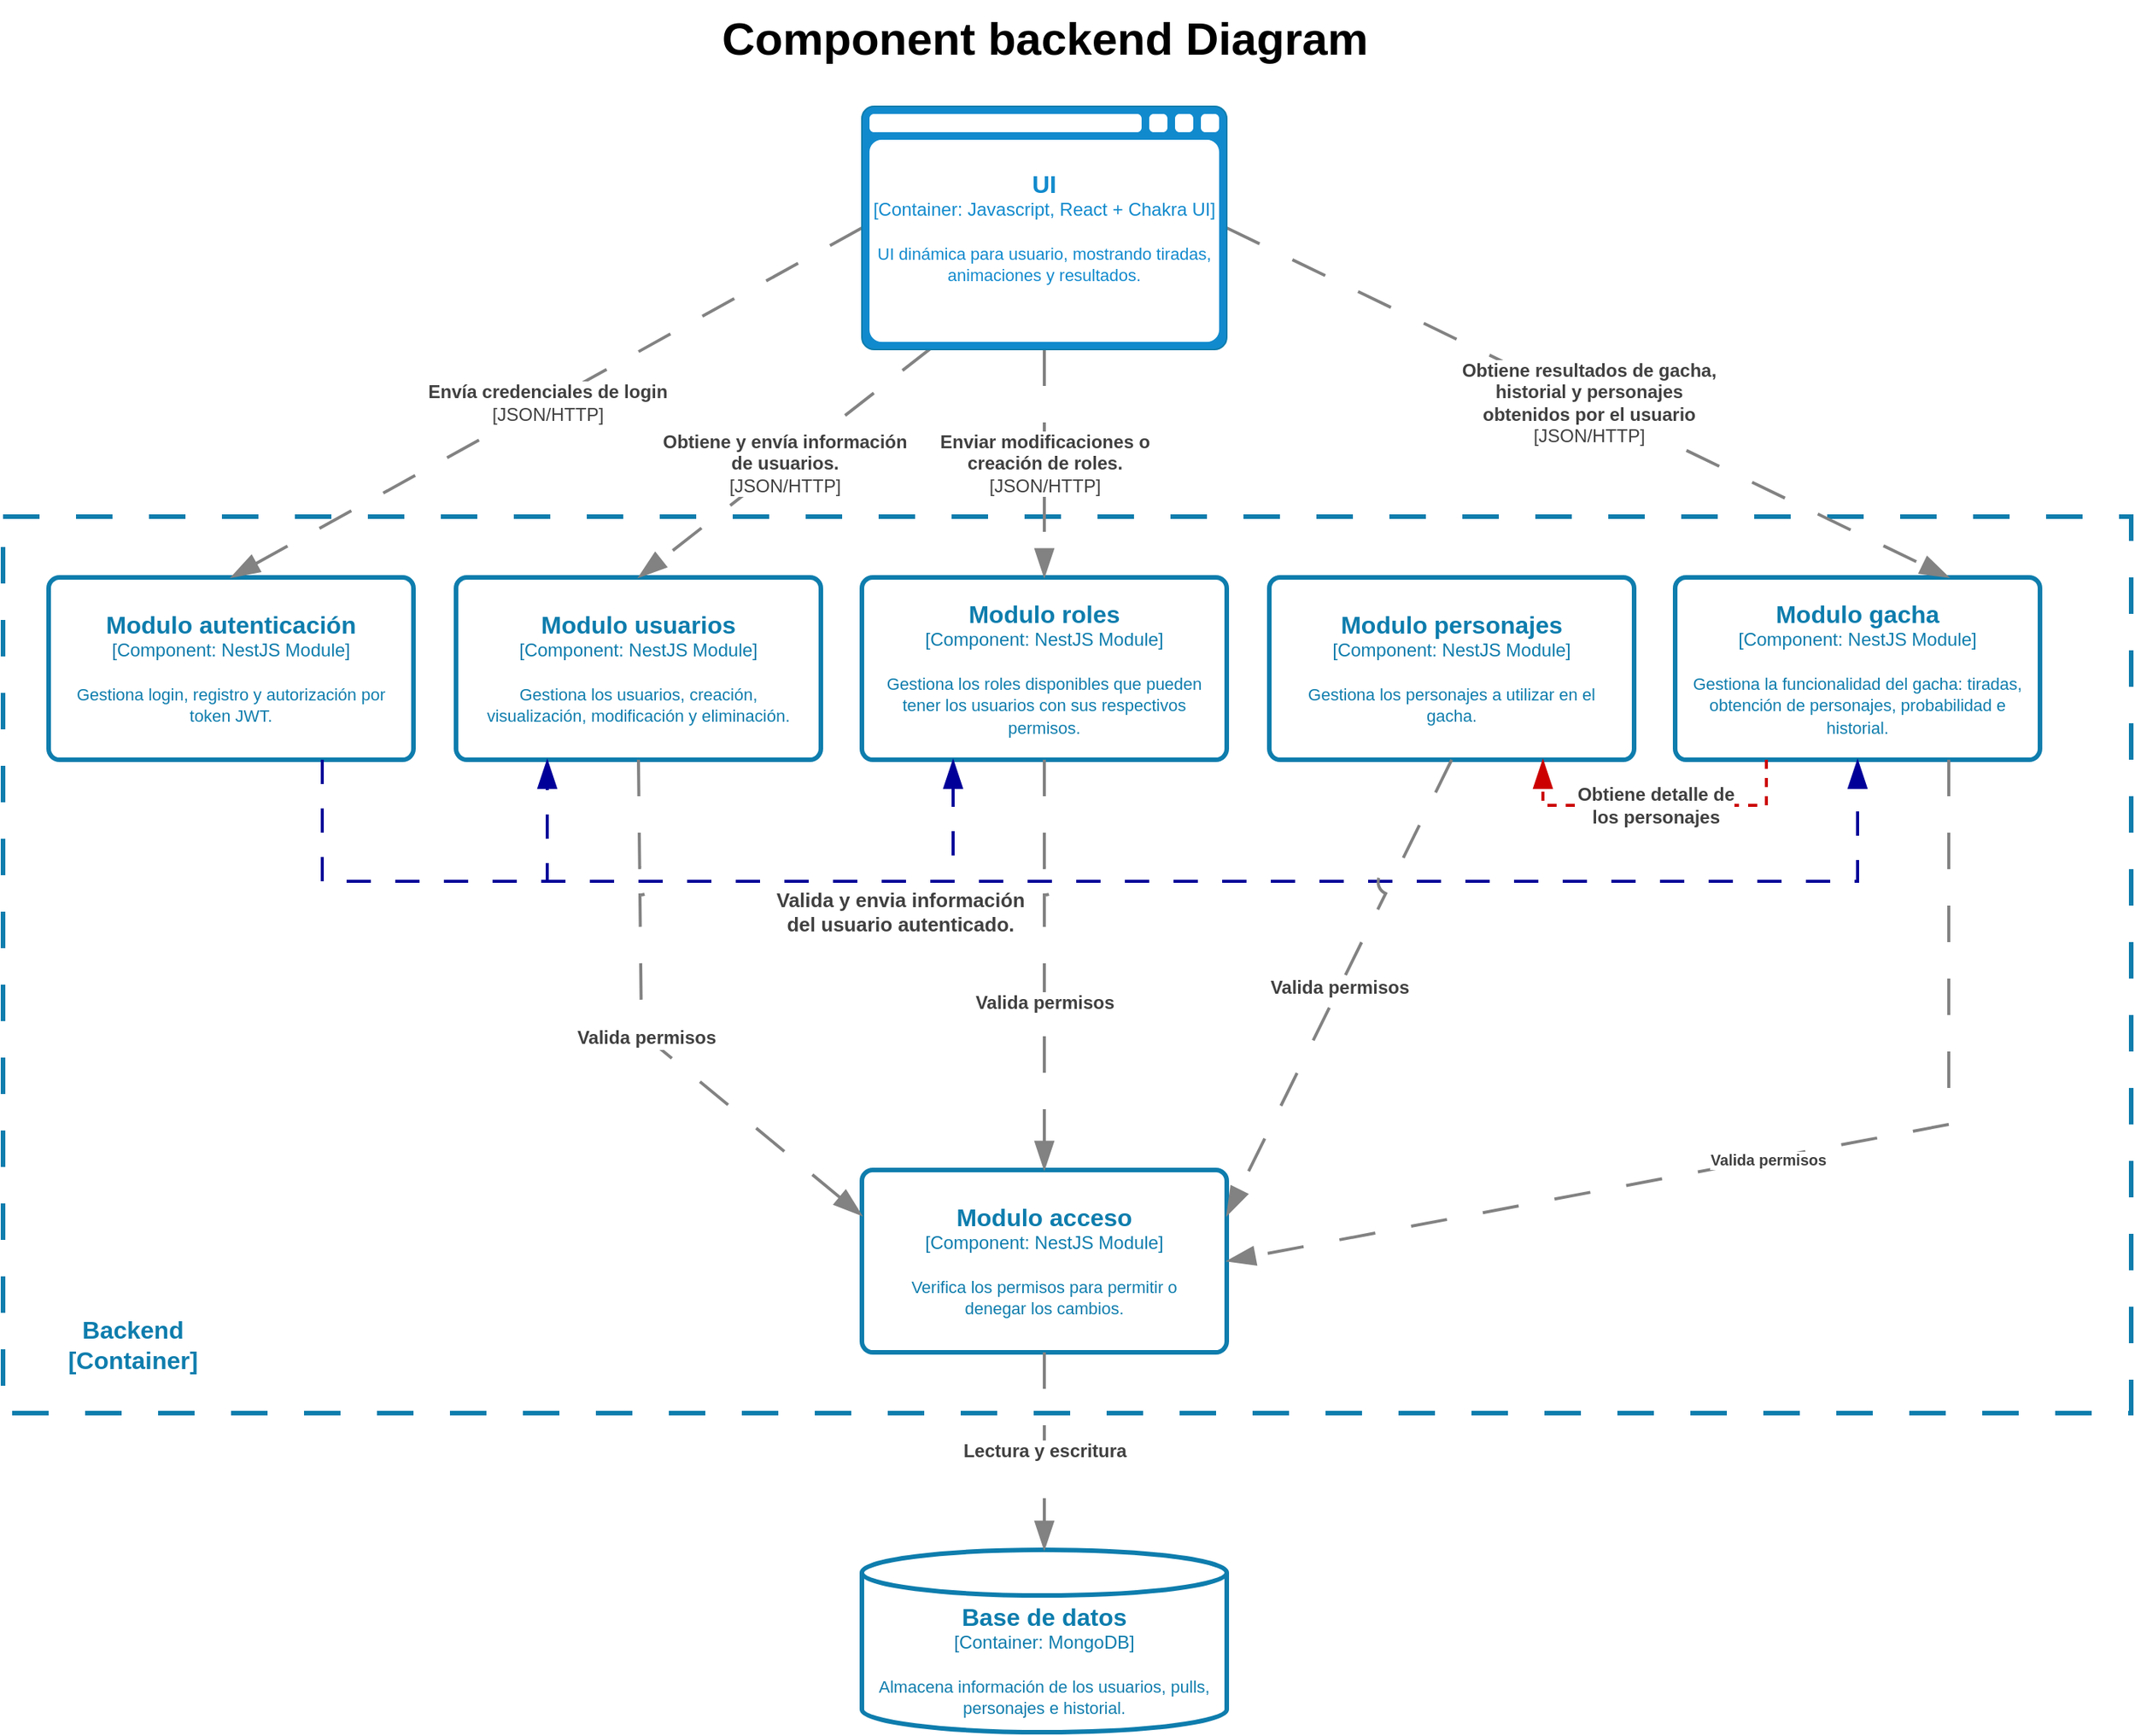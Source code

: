 <mxfile version="28.0.4">
  <diagram name="Página-1" id="WoX_gZ88ygKBCwwq3w2n">
    <mxGraphModel dx="2505" dy="989" grid="1" gridSize="10" guides="1" tooltips="1" connect="1" arrows="1" fold="1" page="1" pageScale="1" pageWidth="827" pageHeight="1169" math="0" shadow="0">
      <root>
        <mxCell id="0" />
        <mxCell id="1" parent="0" />
        <mxCell id="ZvTTCeS15qckxmK0OYnX-47" value="" style="rounded=0;whiteSpace=wrap;html=1;strokeColor=#0E7DAD;strokeWidth=3;dashed=1;dashPattern=8 8;fillColor=none;" vertex="1" parent="1">
          <mxGeometry x="-30" y="360" width="1400" height="590" as="geometry" />
        </mxCell>
        <mxCell id="ZvTTCeS15qckxmK0OYnX-10" value="" style="group;dashed=1;dashPattern=12 12;strokeColor=none;strokeWidth=2;" vertex="1" connectable="0" parent="1">
          <mxGeometry y="400" width="1310" height="120" as="geometry" />
        </mxCell>
        <object placeholders="1" c4Name="Modulo autenticación" c4Type="Component" c4Technology="NestJS Module" c4Description="Gestiona login, registro y autorización por token JWT." label="&lt;font style=&quot;font-size: 16px&quot;&gt;&lt;b&gt;%c4Name%&lt;/b&gt;&lt;/font&gt;&lt;div&gt;[%c4Type%: %c4Technology%]&lt;/div&gt;&lt;br&gt;&lt;div&gt;&lt;font style=&quot;font-size: 11px&quot;&gt;%c4Description%&lt;/font&gt;&lt;/div&gt;" id="ZvTTCeS15qckxmK0OYnX-3">
          <mxCell style="rounded=1;whiteSpace=wrap;html=1;labelBackgroundColor=none;fillColor=none;fontColor=#0E7DAD;align=center;arcSize=6;strokeColor=#0E7DAD;metaEdit=1;resizable=0;points=[[0.25,0,0],[0.5,0,0],[0.75,0,0],[1,0.25,0],[1,0.5,0],[1,0.75,0],[0.75,1,0],[0.5,1,0],[0.25,1,0],[0,0.75,0],[0,0.5,0],[0,0.25,0]];strokeWidth=3;spacingLeft=10;spacingRight=10;" vertex="1" parent="ZvTTCeS15qckxmK0OYnX-10">
            <mxGeometry width="240" height="120" as="geometry" />
          </mxCell>
        </object>
        <object placeholders="1" c4Name="Modulo personajes" c4Type="Component" c4Technology="NestJS Module" c4Description="Gestiona los personajes a utilizar en el gacha. " label="&lt;font style=&quot;font-size: 16px&quot;&gt;&lt;b&gt;%c4Name%&lt;/b&gt;&lt;/font&gt;&lt;div&gt;[%c4Type%: %c4Technology%]&lt;/div&gt;&lt;br&gt;&lt;div&gt;&lt;font style=&quot;font-size: 11px&quot;&gt;%c4Description%&lt;/font&gt;&lt;/div&gt;" id="ZvTTCeS15qckxmK0OYnX-4">
          <mxCell style="rounded=1;whiteSpace=wrap;html=1;labelBackgroundColor=none;fillColor=none;fontColor=#0E7DAD;align=center;arcSize=6;strokeColor=#0E7DAD;metaEdit=1;resizable=0;points=[[0.25,0,0],[0.5,0,0],[0.75,0,0],[1,0.25,0],[1,0.5,0],[1,0.75,0],[0.75,1,0],[0.5,1,0],[0.25,1,0],[0,0.75,0],[0,0.5,0],[0,0.25,0]];strokeWidth=3;spacingLeft=10;spacingRight=10;" vertex="1" parent="ZvTTCeS15qckxmK0OYnX-10">
            <mxGeometry x="803" width="240" height="120" as="geometry" />
          </mxCell>
        </object>
        <object placeholders="1" c4Name="Modulo roles" c4Type="Component" c4Technology="NestJS Module" c4Description="Gestiona los roles disponibles que pueden tener los usuarios con sus respectivos permisos." label="&lt;font style=&quot;font-size: 16px&quot;&gt;&lt;b&gt;%c4Name%&lt;/b&gt;&lt;/font&gt;&lt;div&gt;[%c4Type%: %c4Technology%]&lt;/div&gt;&lt;br&gt;&lt;div&gt;&lt;font style=&quot;font-size: 11px&quot;&gt;%c4Description%&lt;/font&gt;&lt;/div&gt;" id="ZvTTCeS15qckxmK0OYnX-5">
          <mxCell style="rounded=1;whiteSpace=wrap;html=1;labelBackgroundColor=none;fillColor=none;fontColor=#0E7DAD;align=center;arcSize=6;strokeColor=#0E7DAD;metaEdit=1;resizable=0;points=[[0.25,0,0],[0.5,0,0],[0.75,0,0],[1,0.25,0],[1,0.5,0],[1,0.75,0],[0.75,1,0],[0.5,1,0],[0.25,1,0],[0,0.75,0],[0,0.5,0],[0,0.25,0]];strokeWidth=3;spacingLeft=10;spacingRight=10;" vertex="1" parent="ZvTTCeS15qckxmK0OYnX-10">
            <mxGeometry x="535" width="240" height="120" as="geometry" />
          </mxCell>
        </object>
        <object placeholders="1" c4Name="Modulo gacha" c4Type="Component" c4Technology="NestJS Module" c4Description="Gestiona la funcionalidad del gacha: tiradas, obtención de personajes, probabilidad e historial." label="&lt;font style=&quot;font-size: 16px&quot;&gt;&lt;b&gt;%c4Name%&lt;/b&gt;&lt;/font&gt;&lt;div&gt;[%c4Type%: %c4Technology%]&lt;/div&gt;&lt;br&gt;&lt;div&gt;&lt;font style=&quot;font-size: 11px&quot;&gt;%c4Description%&lt;/font&gt;&lt;/div&gt;" id="ZvTTCeS15qckxmK0OYnX-6">
          <mxCell style="rounded=1;whiteSpace=wrap;html=1;labelBackgroundColor=none;fillColor=none;fontColor=#0E7DAD;align=center;arcSize=6;strokeColor=#0E7DAD;metaEdit=1;resizable=0;points=[[0.25,0,0],[0.5,0,0],[0.75,0,0],[1,0.25,0],[1,0.5,0],[1,0.75,0],[0.75,1,0],[0.5,1,0],[0.25,1,0],[0,0.75,0],[0,0.5,0],[0,0.25,0]];strokeWidth=3;spacingLeft=10;spacingRight=10;" vertex="1" parent="ZvTTCeS15qckxmK0OYnX-10">
            <mxGeometry x="1070" width="240" height="120" as="geometry" />
          </mxCell>
        </object>
        <object placeholders="1" c4Name="Modulo usuarios" c4Type="Component" c4Technology="NestJS Module" c4Description="Gestiona los usuarios, creación, visualización, modificación y eliminación." label="&lt;font style=&quot;font-size: 16px&quot;&gt;&lt;b&gt;%c4Name%&lt;/b&gt;&lt;/font&gt;&lt;div&gt;[%c4Type%: %c4Technology%]&lt;/div&gt;&lt;br&gt;&lt;div&gt;&lt;font style=&quot;font-size: 11px&quot;&gt;%c4Description%&lt;/font&gt;&lt;/div&gt;" id="ZvTTCeS15qckxmK0OYnX-9">
          <mxCell style="rounded=1;whiteSpace=wrap;html=1;labelBackgroundColor=none;fillColor=none;fontColor=#0E7DAD;align=center;arcSize=6;strokeColor=#0E7DAD;metaEdit=1;resizable=0;points=[[0.25,0,0],[0.5,0,0],[0.75,0,0],[1,0.25,0],[1,0.5,0],[1,0.75,0],[0.75,1,0],[0.5,1,0],[0.25,1,0],[0,0.75,0],[0,0.5,0],[0,0.25,0]];strokeWidth=3;spacingLeft=10;spacingRight=10;" vertex="1" parent="ZvTTCeS15qckxmK0OYnX-10">
            <mxGeometry x="268" width="240" height="120" as="geometry" />
          </mxCell>
        </object>
        <object placeholders="1" c4Type="Relationship" c4Description="Obtiene detalle de &#xa;los personajes" label="&lt;div style=&quot;text-align: left&quot;&gt;&lt;div style=&quot;text-align: center&quot;&gt;&lt;b&gt;%c4Description%&lt;/b&gt;&lt;/div&gt;&lt;/div&gt;" id="ZvTTCeS15qckxmK0OYnX-14">
          <mxCell style="endArrow=blockThin;html=1;fontSize=12;fontColor=#404040;strokeWidth=2;endFill=1;strokeColor=#CC0000;elbow=vertical;metaEdit=1;endSize=14;startSize=14;jumpStyle=arc;jumpSize=16;rounded=0;edgeStyle=orthogonalEdgeStyle;exitX=0.25;exitY=1;exitDx=0;exitDy=0;exitPerimeter=0;entryX=0.75;entryY=1;entryDx=0;entryDy=0;entryPerimeter=0;dashed=1;" edge="1" parent="ZvTTCeS15qckxmK0OYnX-10" source="ZvTTCeS15qckxmK0OYnX-6" target="ZvTTCeS15qckxmK0OYnX-4">
            <mxGeometry width="240" relative="1" as="geometry">
              <mxPoint x="920" y="200" as="sourcePoint" />
              <mxPoint x="1160" y="200" as="targetPoint" />
              <Array as="points">
                <mxPoint x="1130" y="150" />
                <mxPoint x="983" y="150" />
              </Array>
            </mxGeometry>
          </mxCell>
        </object>
        <object placeholders="1" c4Type="Relationship" c4Description="Valida y envia información &#xa;del usuario autenticado." label="&lt;div style=&quot;text-align: left&quot;&gt;&lt;div style=&quot;text-align: center&quot;&gt;&lt;b&gt;%c4Description%&lt;/b&gt;&lt;/div&gt;&lt;/div&gt;" id="ZvTTCeS15qckxmK0OYnX-25">
          <mxCell style="endArrow=blockThin;html=1;fontSize=13;fontColor=#404040;strokeWidth=2;endFill=1;strokeColor=#000099;elbow=vertical;metaEdit=1;endSize=14;startSize=14;jumpStyle=arc;jumpSize=16;rounded=0;edgeStyle=orthogonalEdgeStyle;entryX=0.5;entryY=1;entryDx=0;entryDy=0;entryPerimeter=0;exitX=0.75;exitY=1;exitDx=0;exitDy=0;exitPerimeter=0;dashed=1;dashPattern=8 8;" edge="1" parent="ZvTTCeS15qckxmK0OYnX-10" source="ZvTTCeS15qckxmK0OYnX-3" target="ZvTTCeS15qckxmK0OYnX-6">
            <mxGeometry x="-0.214" y="-20" width="240" relative="1" as="geometry">
              <mxPoint x="250" y="200" as="sourcePoint" />
              <mxPoint x="490" y="200" as="targetPoint" />
              <Array as="points">
                <mxPoint x="180" y="200" />
                <mxPoint x="1190" y="200" />
              </Array>
              <mxPoint as="offset" />
            </mxGeometry>
          </mxCell>
        </object>
        <object placeholders="1" c4Type="Relationship" id="ZvTTCeS15qckxmK0OYnX-27">
          <mxCell style="endArrow=blockThin;html=1;fontSize=10;fontColor=#404040;strokeWidth=2;endFill=1;strokeColor=#000099;elbow=vertical;metaEdit=1;endSize=14;startSize=14;jumpStyle=arc;jumpSize=16;rounded=0;edgeStyle=orthogonalEdgeStyle;entryX=0.25;entryY=1;entryDx=0;entryDy=0;entryPerimeter=0;exitX=0.75;exitY=1;exitDx=0;exitDy=0;exitPerimeter=0;dashed=1;dashPattern=8 8;" edge="1" parent="ZvTTCeS15qckxmK0OYnX-10" source="ZvTTCeS15qckxmK0OYnX-3" target="ZvTTCeS15qckxmK0OYnX-5">
            <mxGeometry width="240" relative="1" as="geometry">
              <mxPoint x="240" y="160" as="sourcePoint" />
              <mxPoint x="480" y="160" as="targetPoint" />
              <Array as="points">
                <mxPoint x="180" y="200" />
                <mxPoint x="595" y="200" />
              </Array>
            </mxGeometry>
          </mxCell>
        </object>
        <object placeholders="1" c4Type="Relationship" id="ZvTTCeS15qckxmK0OYnX-29">
          <mxCell style="endArrow=blockThin;html=1;fontSize=10;fontColor=#404040;strokeWidth=2;endFill=1;strokeColor=#000099;elbow=vertical;metaEdit=1;endSize=14;startSize=14;jumpStyle=arc;jumpSize=16;rounded=0;edgeStyle=orthogonalEdgeStyle;entryX=0.25;entryY=1;entryDx=0;entryDy=0;entryPerimeter=0;exitX=0.75;exitY=1;exitDx=0;exitDy=0;exitPerimeter=0;dashed=1;dashPattern=8 8;" edge="1" parent="ZvTTCeS15qckxmK0OYnX-10" source="ZvTTCeS15qckxmK0OYnX-3" target="ZvTTCeS15qckxmK0OYnX-9">
            <mxGeometry width="240" relative="1" as="geometry">
              <mxPoint x="190" y="140" as="sourcePoint" />
              <mxPoint x="430" y="140" as="targetPoint" />
              <Array as="points">
                <mxPoint x="180" y="200" />
                <mxPoint x="328" y="200" />
              </Array>
            </mxGeometry>
          </mxCell>
        </object>
        <mxCell id="ZvTTCeS15qckxmK0OYnX-2" value="Component backend Diagram" style="text;html=1;align=center;verticalAlign=middle;resizable=0;points=[];autosize=1;strokeColor=none;fillColor=none;fontSize=30;fontStyle=1" vertex="1" parent="1">
          <mxGeometry x="445" y="20" width="420" height="50" as="geometry" />
        </mxCell>
        <object placeholders="1" c4Type="Relationship" c4Technology="JSON/HTTP" c4Description="Envía credenciales de login" label="&lt;div style=&quot;text-align: left&quot;&gt;&lt;div style=&quot;text-align: center&quot;&gt;&lt;b&gt;%c4Description%&lt;/b&gt;&lt;/div&gt;&lt;div style=&quot;text-align: center&quot;&gt;[%c4Technology%]&lt;/div&gt;&lt;/div&gt;" id="ZvTTCeS15qckxmK0OYnX-7">
          <mxCell style="endArrow=blockThin;html=1;fontSize=12;fontColor=#404040;strokeWidth=2;endFill=1;strokeColor=#828282;elbow=vertical;metaEdit=1;endSize=14;startSize=14;jumpStyle=arc;jumpSize=16;rounded=0;exitX=0;exitY=0.5;exitDx=0;exitDy=0;exitPerimeter=0;entryX=0.5;entryY=0;entryDx=0;entryDy=0;entryPerimeter=0;dashed=1;dashPattern=12 12;" edge="1" parent="1" source="ZvTTCeS15qckxmK0OYnX-49" target="ZvTTCeS15qckxmK0OYnX-3">
            <mxGeometry width="240" relative="1" as="geometry">
              <mxPoint x="230" y="270" as="sourcePoint" />
              <mxPoint x="470" y="270" as="targetPoint" />
            </mxGeometry>
          </mxCell>
        </object>
        <object placeholders="1" c4Type="Relationship" c4Technology="JSON/HTTP" c4Description="Obtiene y envía información &#xa;de usuarios." label="&lt;div style=&quot;text-align: left&quot;&gt;&lt;div style=&quot;text-align: center&quot;&gt;&lt;b&gt;%c4Description%&lt;/b&gt;&lt;/div&gt;&lt;div style=&quot;text-align: center&quot;&gt;[%c4Technology%]&lt;/div&gt;&lt;/div&gt;" id="ZvTTCeS15qckxmK0OYnX-11">
          <mxCell style="endArrow=blockThin;html=1;fontSize=12;fontColor=#404040;strokeWidth=2;endFill=1;strokeColor=#828282;elbow=vertical;metaEdit=1;endSize=14;startSize=14;jumpStyle=arc;jumpSize=16;rounded=0;exitX=0.19;exitY=0.994;exitDx=0;exitDy=0;exitPerimeter=0;entryX=0.5;entryY=0;entryDx=0;entryDy=0;entryPerimeter=0;dashed=1;dashPattern=12 12;" edge="1" parent="1" source="ZvTTCeS15qckxmK0OYnX-49" target="ZvTTCeS15qckxmK0OYnX-9">
            <mxGeometry x="0.001" width="240" relative="1" as="geometry">
              <mxPoint x="650" y="260" as="sourcePoint" />
              <mxPoint x="250" y="480" as="targetPoint" />
              <mxPoint as="offset" />
            </mxGeometry>
          </mxCell>
        </object>
        <object placeholders="1" c4Type="Relationship" c4Technology="JSON/HTTP" c4Description="Enviar modificaciones o &#xa;creación de roles." label="&lt;div style=&quot;text-align: left&quot;&gt;&lt;div style=&quot;text-align: center&quot;&gt;&lt;b&gt;%c4Description%&lt;/b&gt;&lt;/div&gt;&lt;div style=&quot;text-align: center&quot;&gt;[%c4Technology%]&lt;/div&gt;&lt;/div&gt;" id="ZvTTCeS15qckxmK0OYnX-12">
          <mxCell style="endArrow=blockThin;html=1;fontSize=12;fontColor=#404040;strokeWidth=2;endFill=1;strokeColor=#828282;elbow=vertical;metaEdit=1;endSize=14;startSize=14;jumpStyle=arc;jumpSize=16;rounded=0;exitX=0.5;exitY=1;exitDx=0;exitDy=0;exitPerimeter=0;entryX=0.5;entryY=0;entryDx=0;entryDy=0;entryPerimeter=0;dashed=1;dashPattern=12 12;" edge="1" parent="1" source="ZvTTCeS15qckxmK0OYnX-49" target="ZvTTCeS15qckxmK0OYnX-5">
            <mxGeometry width="240" relative="1" as="geometry">
              <mxPoint x="855" y="330" as="sourcePoint" />
              <mxPoint x="455" y="550" as="targetPoint" />
            </mxGeometry>
          </mxCell>
        </object>
        <object placeholders="1" c4Type="Relationship" c4Technology="JSON/HTTP" c4Description="Obtiene resultados de gacha, &#xa;historial y personajes &#xa;obtenidos por el usuario" label="&lt;div style=&quot;text-align: left&quot;&gt;&lt;div style=&quot;text-align: center&quot;&gt;&lt;b&gt;%c4Description%&lt;/b&gt;&lt;/div&gt;&lt;div style=&quot;text-align: center&quot;&gt;[%c4Technology%]&lt;/div&gt;&lt;/div&gt;" id="ZvTTCeS15qckxmK0OYnX-13">
          <mxCell style="endArrow=blockThin;html=1;fontSize=12;fontColor=#404040;strokeWidth=2;endFill=1;strokeColor=#828282;elbow=vertical;metaEdit=1;endSize=14;startSize=14;jumpStyle=arc;jumpSize=16;rounded=0;exitX=1;exitY=0.5;exitDx=0;exitDy=0;exitPerimeter=0;entryX=0.75;entryY=0;entryDx=0;entryDy=0;entryPerimeter=0;dashed=1;dashPattern=12 12;" edge="1" parent="1" source="ZvTTCeS15qckxmK0OYnX-49" target="ZvTTCeS15qckxmK0OYnX-6">
            <mxGeometry width="240" relative="1" as="geometry">
              <mxPoint x="1000" y="310" as="sourcePoint" />
              <mxPoint x="600" y="530" as="targetPoint" />
            </mxGeometry>
          </mxCell>
        </object>
        <object placeholders="1" c4Name="Modulo acceso" c4Type="Component" c4Technology="NestJS Module" c4Description="Verifica los permisos para permitir o denegar los cambios." label="&lt;font style=&quot;font-size: 16px&quot;&gt;&lt;b&gt;%c4Name%&lt;/b&gt;&lt;/font&gt;&lt;div&gt;[%c4Type%: %c4Technology%]&lt;/div&gt;&lt;br&gt;&lt;div&gt;&lt;font style=&quot;font-size: 11px&quot;&gt;%c4Description%&lt;/font&gt;&lt;/div&gt;" id="ZvTTCeS15qckxmK0OYnX-34">
          <mxCell style="rounded=1;whiteSpace=wrap;html=1;labelBackgroundColor=none;fillColor=none;fontColor=#0E7DAD;align=center;arcSize=6;strokeColor=#0E7DAD;metaEdit=1;resizable=0;points=[[0.25,0,0],[0.5,0,0],[0.75,0,0],[1,0.25,0],[1,0.5,0],[1,0.75,0],[0.75,1,0],[0.5,1,0],[0.25,1,0],[0,0.75,0],[0,0.5,0],[0,0.25,0]];strokeWidth=3;spacingLeft=10;spacingRight=10;" vertex="1" parent="1">
            <mxGeometry x="535" y="790" width="240" height="120" as="geometry" />
          </mxCell>
        </object>
        <object placeholders="1" c4Type="Relationship" c4Description="Valida permisos" label="&lt;div style=&quot;text-align: left&quot;&gt;&lt;div style=&quot;text-align: center&quot;&gt;&lt;b&gt;%c4Description%&lt;/b&gt;&lt;/div&gt;&lt;/div&gt;" id="ZvTTCeS15qckxmK0OYnX-36">
          <mxCell style="endArrow=blockThin;html=1;fontSize=12;fontColor=#404040;strokeWidth=2;endFill=1;strokeColor=#828282;elbow=vertical;metaEdit=1;endSize=14;startSize=14;jumpStyle=arc;jumpSize=16;rounded=0;entryX=0;entryY=0.25;entryDx=0;entryDy=0;entryPerimeter=0;exitX=0.5;exitY=1;exitDx=0;exitDy=0;exitPerimeter=0;dashed=1;dashPattern=12 12;" edge="1" parent="1" source="ZvTTCeS15qckxmK0OYnX-9" target="ZvTTCeS15qckxmK0OYnX-34">
            <mxGeometry width="240" relative="1" as="geometry">
              <mxPoint x="100" y="710" as="sourcePoint" />
              <mxPoint x="340" y="710" as="targetPoint" />
              <Array as="points">
                <mxPoint x="390" y="700" />
              </Array>
            </mxGeometry>
          </mxCell>
        </object>
        <object placeholders="1" c4Type="Relationship" c4Description="Valida permisos" label="&lt;div style=&quot;text-align: left&quot;&gt;&lt;div style=&quot;text-align: center&quot;&gt;&lt;b&gt;%c4Description%&lt;/b&gt;&lt;/div&gt;&lt;/div&gt;" id="ZvTTCeS15qckxmK0OYnX-38">
          <mxCell style="endArrow=blockThin;html=1;fontSize=12;fontColor=#404040;strokeWidth=2;endFill=1;strokeColor=#828282;elbow=vertical;metaEdit=1;endSize=14;startSize=14;jumpStyle=arc;jumpSize=16;rounded=0;edgeStyle=orthogonalEdgeStyle;entryX=0.5;entryY=0;entryDx=0;entryDy=0;entryPerimeter=0;exitX=0.5;exitY=1;exitDx=0;exitDy=0;exitPerimeter=0;dashed=1;dashPattern=12 12;" edge="1" parent="1" source="ZvTTCeS15qckxmK0OYnX-5" target="ZvTTCeS15qckxmK0OYnX-34">
            <mxGeometry x="0.185" width="240" relative="1" as="geometry">
              <mxPoint x="630" y="680" as="sourcePoint" />
              <mxPoint x="870" y="680" as="targetPoint" />
              <mxPoint as="offset" />
            </mxGeometry>
          </mxCell>
        </object>
        <object placeholders="1" c4Type="Relationship" c4Description="Valida permisos" label="&lt;div style=&quot;text-align: left&quot;&gt;&lt;div style=&quot;text-align: center&quot;&gt;&lt;b&gt;%c4Description%&lt;/b&gt;&lt;/div&gt;&lt;/div&gt;" id="ZvTTCeS15qckxmK0OYnX-41">
          <mxCell style="endArrow=blockThin;html=1;fontSize=12;fontColor=#404040;strokeWidth=2;endFill=1;strokeColor=#828282;elbow=vertical;metaEdit=1;endSize=14;startSize=14;jumpStyle=arc;jumpSize=16;rounded=0;exitX=0.5;exitY=1;exitDx=0;exitDy=0;exitPerimeter=0;entryX=1;entryY=0.25;entryDx=0;entryDy=0;entryPerimeter=0;dashed=1;dashPattern=12 12;" edge="1" parent="1" source="ZvTTCeS15qckxmK0OYnX-4" target="ZvTTCeS15qckxmK0OYnX-34">
            <mxGeometry width="240" relative="1" as="geometry">
              <mxPoint x="820" y="680" as="sourcePoint" />
              <mxPoint x="1060" y="680" as="targetPoint" />
            </mxGeometry>
          </mxCell>
        </object>
        <object placeholders="1" c4Type="Relationship" c4Description="Valida permisos" label="&lt;div style=&quot;text-align: left&quot;&gt;&lt;div style=&quot;text-align: center&quot;&gt;&lt;b&gt;%c4Description%&lt;/b&gt;&lt;/div&gt;" id="ZvTTCeS15qckxmK0OYnX-42">
          <mxCell style="endArrow=blockThin;html=1;fontSize=10;fontColor=#404040;strokeWidth=2;endFill=1;strokeColor=#828282;elbow=vertical;metaEdit=1;endSize=14;startSize=14;jumpStyle=arc;jumpSize=16;rounded=0;exitX=0.75;exitY=1;exitDx=0;exitDy=0;exitPerimeter=0;entryX=1;entryY=0.5;entryDx=0;entryDy=0;entryPerimeter=0;dashed=1;dashPattern=12 12;" edge="1" parent="1" source="ZvTTCeS15qckxmK0OYnX-6" target="ZvTTCeS15qckxmK0OYnX-34">
            <mxGeometry width="240" relative="1" as="geometry">
              <mxPoint x="1100" y="760" as="sourcePoint" />
              <mxPoint x="1340" y="760" as="targetPoint" />
              <Array as="points">
                <mxPoint x="1250" y="760" />
              </Array>
            </mxGeometry>
          </mxCell>
        </object>
        <object placeholders="1" c4Name="Base de datos" c4Type="Container" c4Technology="MongoDB" c4Description="Almacena información de los usuarios, pulls, personajes e historial." label="&lt;font style=&quot;font-size: 16px&quot;&gt;&lt;b&gt;%c4Name%&lt;/b&gt;&lt;/font&gt;&lt;div&gt;[%c4Type%:&amp;nbsp;%c4Technology%]&lt;/div&gt;&lt;br&gt;&lt;div&gt;&lt;font style=&quot;font-size: 11px&quot;&gt;&lt;font&gt;%c4Description%&lt;/font&gt;&lt;/font&gt;&lt;/div&gt;" id="ZvTTCeS15qckxmK0OYnX-43">
          <mxCell style="shape=cylinder3;size=15;whiteSpace=wrap;html=1;boundedLbl=1;rounded=0;labelBackgroundColor=none;fillColor=none;fontSize=12;fontColor=#0E7DAD;align=center;strokeColor=#0E7DAD;metaEdit=1;points=[[0.5,0,0],[1,0.25,0],[1,0.5,0],[1,0.75,0],[0.5,1,0],[0,0.75,0],[0,0.5,0],[0,0.25,0]];resizable=0;strokeWidth=3;" vertex="1" parent="1">
            <mxGeometry x="535" y="1040" width="240" height="120" as="geometry" />
          </mxCell>
        </object>
        <object placeholders="1" c4Type="Relationship" c4Description="Lectura y escritura" label="&lt;div style=&quot;text-align: left&quot;&gt;&lt;div style=&quot;text-align: center&quot;&gt;&lt;b&gt;%c4Description%&lt;/b&gt;&lt;/div&gt;&lt;/div&gt;" id="ZvTTCeS15qckxmK0OYnX-44">
          <mxCell style="endArrow=blockThin;html=1;fontSize=12;fontColor=#404040;strokeWidth=2;endFill=1;strokeColor=#828282;elbow=vertical;metaEdit=1;endSize=14;startSize=14;jumpStyle=arc;jumpSize=16;rounded=0;edgeStyle=orthogonalEdgeStyle;exitX=0.5;exitY=1;exitDx=0;exitDy=0;exitPerimeter=0;entryX=0.5;entryY=0;entryDx=0;entryDy=0;entryPerimeter=0;dashed=1;dashPattern=12 12;" edge="1" parent="1" source="ZvTTCeS15qckxmK0OYnX-34" target="ZvTTCeS15qckxmK0OYnX-43">
            <mxGeometry width="240" relative="1" as="geometry">
              <mxPoint x="540" y="960" as="sourcePoint" />
              <mxPoint x="780" y="960" as="targetPoint" />
            </mxGeometry>
          </mxCell>
        </object>
        <mxCell id="ZvTTCeS15qckxmK0OYnX-48" value="Backend&lt;br&gt;[Container]" style="text;html=1;align=center;verticalAlign=middle;resizable=0;points=[];autosize=1;strokeColor=none;fillColor=none;fontColor=#0E7DAD;fontStyle=1;fontSize=16;" vertex="1" parent="1">
          <mxGeometry x="5" y="880" width="100" height="50" as="geometry" />
        </mxCell>
        <object placeholders="1" c4Name="UI" c4Type="Container" c4Technology="Javascript, React + Chakra UI" c4Description="UI dinámica para usuario, mostrando tiradas, animaciones y resultados." label="&lt;font style=&quot;font-size: 16px&quot;&gt;&lt;b&gt;%c4Name%&lt;/b&gt;&lt;/font&gt;&lt;div&gt;[%c4Type%:&amp;nbsp;%c4Technology%]&lt;/div&gt;&lt;br&gt;&lt;div&gt;&lt;font style=&quot;font-size: 11px&quot;&gt;&lt;font&gt;%c4Description%&lt;/font&gt;&lt;/font&gt;&lt;/div&gt;" id="ZvTTCeS15qckxmK0OYnX-49">
          <mxCell style="shape=mxgraph.c4.webBrowserContainer2;whiteSpace=wrap;html=1;boundedLbl=1;rounded=0;labelBackgroundColor=none;strokeColor=#118ACD;fillColor=none;strokeColor=#118ACD;strokeColor2=#0E7DAD;fontSize=12;fontColor=#118ACD;align=center;metaEdit=1;points=[[0.5,0,0],[1,0.25,0],[1,0.5,0],[1,0.75,0],[0.5,1,0],[0,0.75,0],[0,0.5,0],[0,0.25,0]];resizable=0;" vertex="1" parent="1">
            <mxGeometry x="535" y="90" width="240" height="160" as="geometry" />
          </mxCell>
        </object>
      </root>
    </mxGraphModel>
  </diagram>
</mxfile>
